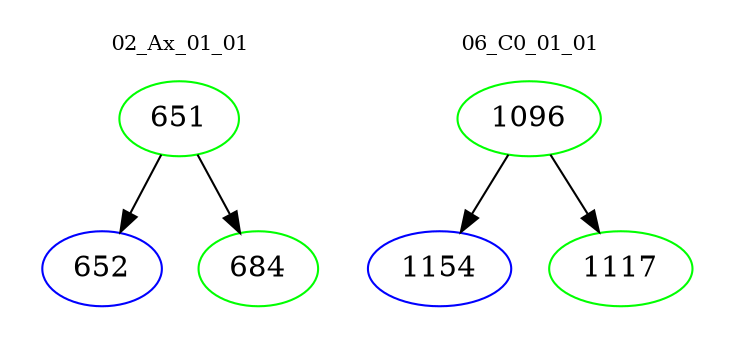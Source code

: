 digraph{
subgraph cluster_0 {
color = white
label = "02_Ax_01_01";
fontsize=10;
T0_651 [label="651", color="green"]
T0_651 -> T0_652 [color="black"]
T0_652 [label="652", color="blue"]
T0_651 -> T0_684 [color="black"]
T0_684 [label="684", color="green"]
}
subgraph cluster_1 {
color = white
label = "06_C0_01_01";
fontsize=10;
T1_1096 [label="1096", color="green"]
T1_1096 -> T1_1154 [color="black"]
T1_1154 [label="1154", color="blue"]
T1_1096 -> T1_1117 [color="black"]
T1_1117 [label="1117", color="green"]
}
}
